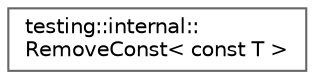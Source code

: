 digraph "Gráfico de jerarquía de clases"
{
 // LATEX_PDF_SIZE
  bgcolor="transparent";
  edge [fontname=Helvetica,fontsize=10,labelfontname=Helvetica,labelfontsize=10];
  node [fontname=Helvetica,fontsize=10,shape=box,height=0.2,width=0.4];
  rankdir="LR";
  Node0 [id="Node000000",label="testing::internal::\lRemoveConst\< const T \>",height=0.2,width=0.4,color="grey40", fillcolor="white", style="filled",URL="$structtesting_1_1internal_1_1_remove_const_3_01const_01_t_01_4.html",tooltip=" "];
}
